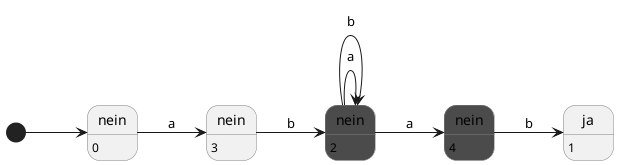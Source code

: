 @startuml
'scale 350 width
left to right direction
skinparam monochrome true

skinparam state {
  BackgroundColor<<A>> Green

  BorderColor Gray
}

[*] --> n0

'ab

state "nein" as n0
state "nein" as n1 <<A>>
state "nein" as n2
state "nein" as n3 <<A>>
state "ja" as j0

n0: 0
j0: 1
n1: 2
n2: 3
n3: 4

n0 --> n2: a
n2 --> n1: b
n1 --> n1: a
n1 --> n1: b

n1 --> n3: a
n3 --> j0: b
@enduml
